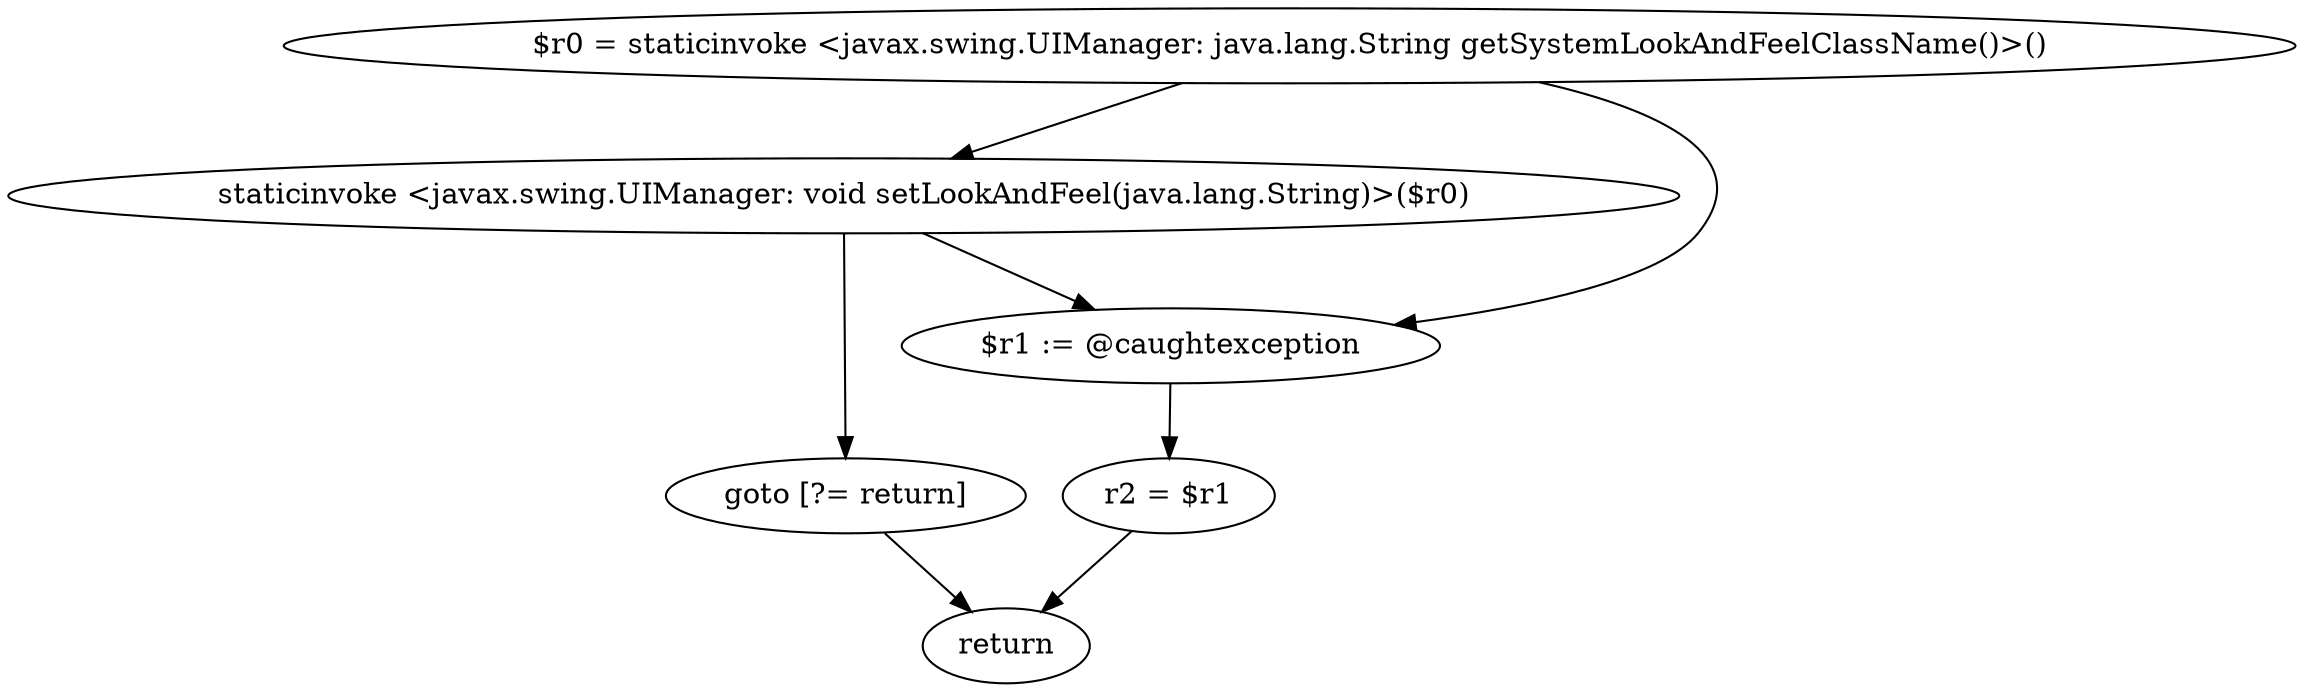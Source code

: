 digraph "unitGraph" {
    "$r0 = staticinvoke <javax.swing.UIManager: java.lang.String getSystemLookAndFeelClassName()>()"
    "staticinvoke <javax.swing.UIManager: void setLookAndFeel(java.lang.String)>($r0)"
    "goto [?= return]"
    "$r1 := @caughtexception"
    "r2 = $r1"
    "return"
    "$r0 = staticinvoke <javax.swing.UIManager: java.lang.String getSystemLookAndFeelClassName()>()"->"staticinvoke <javax.swing.UIManager: void setLookAndFeel(java.lang.String)>($r0)";
    "$r0 = staticinvoke <javax.swing.UIManager: java.lang.String getSystemLookAndFeelClassName()>()"->"$r1 := @caughtexception";
    "staticinvoke <javax.swing.UIManager: void setLookAndFeel(java.lang.String)>($r0)"->"goto [?= return]";
    "staticinvoke <javax.swing.UIManager: void setLookAndFeel(java.lang.String)>($r0)"->"$r1 := @caughtexception";
    "goto [?= return]"->"return";
    "$r1 := @caughtexception"->"r2 = $r1";
    "r2 = $r1"->"return";
}
